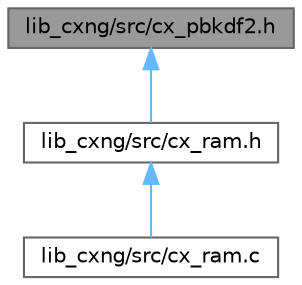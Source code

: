digraph "lib_cxng/src/cx_pbkdf2.h"
{
 // LATEX_PDF_SIZE
  bgcolor="transparent";
  edge [fontname=Helvetica,fontsize=10,labelfontname=Helvetica,labelfontsize=10];
  node [fontname=Helvetica,fontsize=10,shape=box,height=0.2,width=0.4];
  Node1 [label="lib_cxng/src/cx_pbkdf2.h",height=0.2,width=0.4,color="gray40", fillcolor="grey60", style="filled", fontcolor="black",tooltip=" "];
  Node1 -> Node2 [dir="back",color="steelblue1",style="solid"];
  Node2 [label="lib_cxng/src/cx_ram.h",height=0.2,width=0.4,color="grey40", fillcolor="white", style="filled",URL="$cx__ram_8h.html",tooltip=" "];
  Node2 -> Node3 [dir="back",color="steelblue1",style="solid"];
  Node3 [label="lib_cxng/src/cx_ram.c",height=0.2,width=0.4,color="grey40", fillcolor="white", style="filled",URL="$cx__ram_8c.html",tooltip=" "];
}
